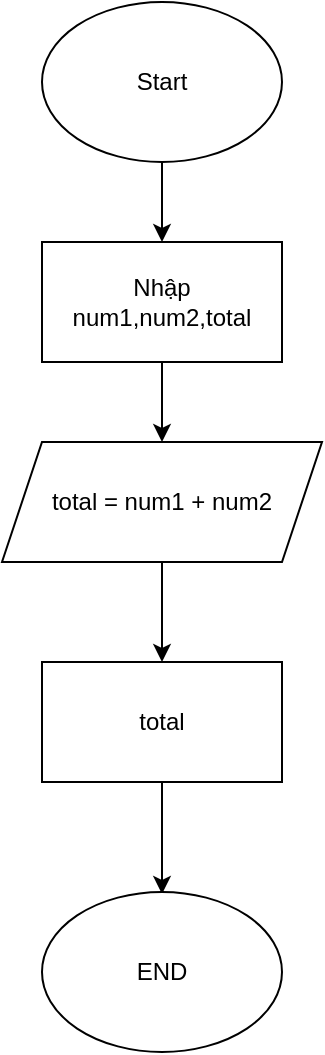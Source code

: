 <mxfile version="24.8.6">
  <diagram id="D2cn9X_cYDQ9o3Wj9-5q" name="Trang-2">
    <mxGraphModel dx="666" dy="534" grid="0" gridSize="10" guides="1" tooltips="1" connect="1" arrows="1" fold="1" page="0" pageScale="1" pageWidth="827" pageHeight="1169" math="0" shadow="0">
      <root>
        <mxCell id="0" />
        <mxCell id="1" parent="0" />
        <mxCell id="Xjue9dhPA2JcfEND0r62-1" style="edgeStyle=orthogonalEdgeStyle;rounded=0;orthogonalLoop=1;jettySize=auto;html=1;exitX=0.5;exitY=1;exitDx=0;exitDy=0;entryX=0.5;entryY=0;entryDx=0;entryDy=0;" edge="1" parent="1" source="Xjue9dhPA2JcfEND0r62-2" target="Xjue9dhPA2JcfEND0r62-4">
          <mxGeometry relative="1" as="geometry" />
        </mxCell>
        <mxCell id="Xjue9dhPA2JcfEND0r62-2" value="Start" style="ellipse;whiteSpace=wrap;html=1;" vertex="1" parent="1">
          <mxGeometry x="140" y="30" width="120" height="80" as="geometry" />
        </mxCell>
        <mxCell id="Xjue9dhPA2JcfEND0r62-3" style="edgeStyle=orthogonalEdgeStyle;rounded=0;orthogonalLoop=1;jettySize=auto;html=1;exitX=0.5;exitY=1;exitDx=0;exitDy=0;entryX=0.5;entryY=0;entryDx=0;entryDy=0;" edge="1" parent="1" source="Xjue9dhPA2JcfEND0r62-4" target="Xjue9dhPA2JcfEND0r62-7">
          <mxGeometry relative="1" as="geometry" />
        </mxCell>
        <mxCell id="Xjue9dhPA2JcfEND0r62-4" value="Nhập num1,num2,total" style="rounded=0;whiteSpace=wrap;html=1;" vertex="1" parent="1">
          <mxGeometry x="140" y="150" width="120" height="60" as="geometry" />
        </mxCell>
        <mxCell id="Xjue9dhPA2JcfEND0r62-5" style="edgeStyle=orthogonalEdgeStyle;rounded=0;orthogonalLoop=1;jettySize=auto;html=1;exitX=0.5;exitY=1;exitDx=0;exitDy=0;entryX=0.5;entryY=0;entryDx=0;entryDy=0;" edge="1" parent="1" source="Xjue9dhPA2JcfEND0r62-7" target="Xjue9dhPA2JcfEND0r62-9">
          <mxGeometry relative="1" as="geometry" />
        </mxCell>
        <mxCell id="Xjue9dhPA2JcfEND0r62-6" style="edgeStyle=orthogonalEdgeStyle;rounded=0;orthogonalLoop=1;jettySize=auto;html=1;exitX=1;exitY=0.5;exitDx=0;exitDy=0;" edge="1" parent="1" source="Xjue9dhPA2JcfEND0r62-7">
          <mxGeometry relative="1" as="geometry">
            <mxPoint x="270" y="280" as="targetPoint" />
          </mxGeometry>
        </mxCell>
        <mxCell id="Xjue9dhPA2JcfEND0r62-7" value="total = num1 + num2" style="shape=parallelogram;perimeter=parallelogramPerimeter;whiteSpace=wrap;html=1;fixedSize=1;" vertex="1" parent="1">
          <mxGeometry x="120" y="250" width="160" height="60" as="geometry" />
        </mxCell>
        <mxCell id="Xjue9dhPA2JcfEND0r62-8" style="edgeStyle=orthogonalEdgeStyle;rounded=0;orthogonalLoop=1;jettySize=auto;html=1;exitX=0.5;exitY=1;exitDx=0;exitDy=0;entryX=0.5;entryY=0;entryDx=0;entryDy=0;" edge="1" parent="1" source="Xjue9dhPA2JcfEND0r62-9">
          <mxGeometry relative="1" as="geometry">
            <mxPoint x="200" y="476" as="targetPoint" />
          </mxGeometry>
        </mxCell>
        <mxCell id="Xjue9dhPA2JcfEND0r62-9" value="total" style="rounded=0;whiteSpace=wrap;html=1;" vertex="1" parent="1">
          <mxGeometry x="140" y="360" width="120" height="60" as="geometry" />
        </mxCell>
        <mxCell id="Xjue9dhPA2JcfEND0r62-11" value="END" style="ellipse;whiteSpace=wrap;html=1;" vertex="1" parent="1">
          <mxGeometry x="140" y="475" width="120" height="80" as="geometry" />
        </mxCell>
      </root>
    </mxGraphModel>
  </diagram>
</mxfile>
